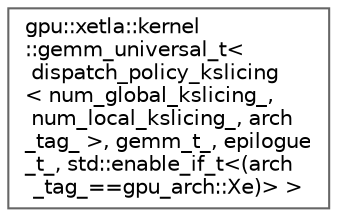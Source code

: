 digraph "Graphical Class Hierarchy"
{
 // LATEX_PDF_SIZE
  bgcolor="transparent";
  edge [fontname=Helvetica,fontsize=10,labelfontname=Helvetica,labelfontsize=10];
  node [fontname=Helvetica,fontsize=10,shape=box,height=0.2,width=0.4];
  rankdir="LR";
  Node0 [id="Node000000",label="gpu::xetla::kernel\l::gemm_universal_t\<\l dispatch_policy_kslicing\l\< num_global_kslicing_,\l num_local_kslicing_, arch\l_tag_ \>, gemm_t_, epilogue\l_t_, std::enable_if_t\<(arch\l_tag_==gpu_arch::Xe)\> \>",height=0.2,width=0.4,color="grey40", fillcolor="white", style="filled",URL="$classgpu_1_1xetla_1_1kernel_1_1gemm__universal__t_3_01dispatch__policy__kslicing_3_01num__globaladc6b615b75ea587a2e6de4e1736d7d2.html",tooltip="Is the gemm_universal functor, specialized in kslicing dispatch policy and Xe architecture."];
}
